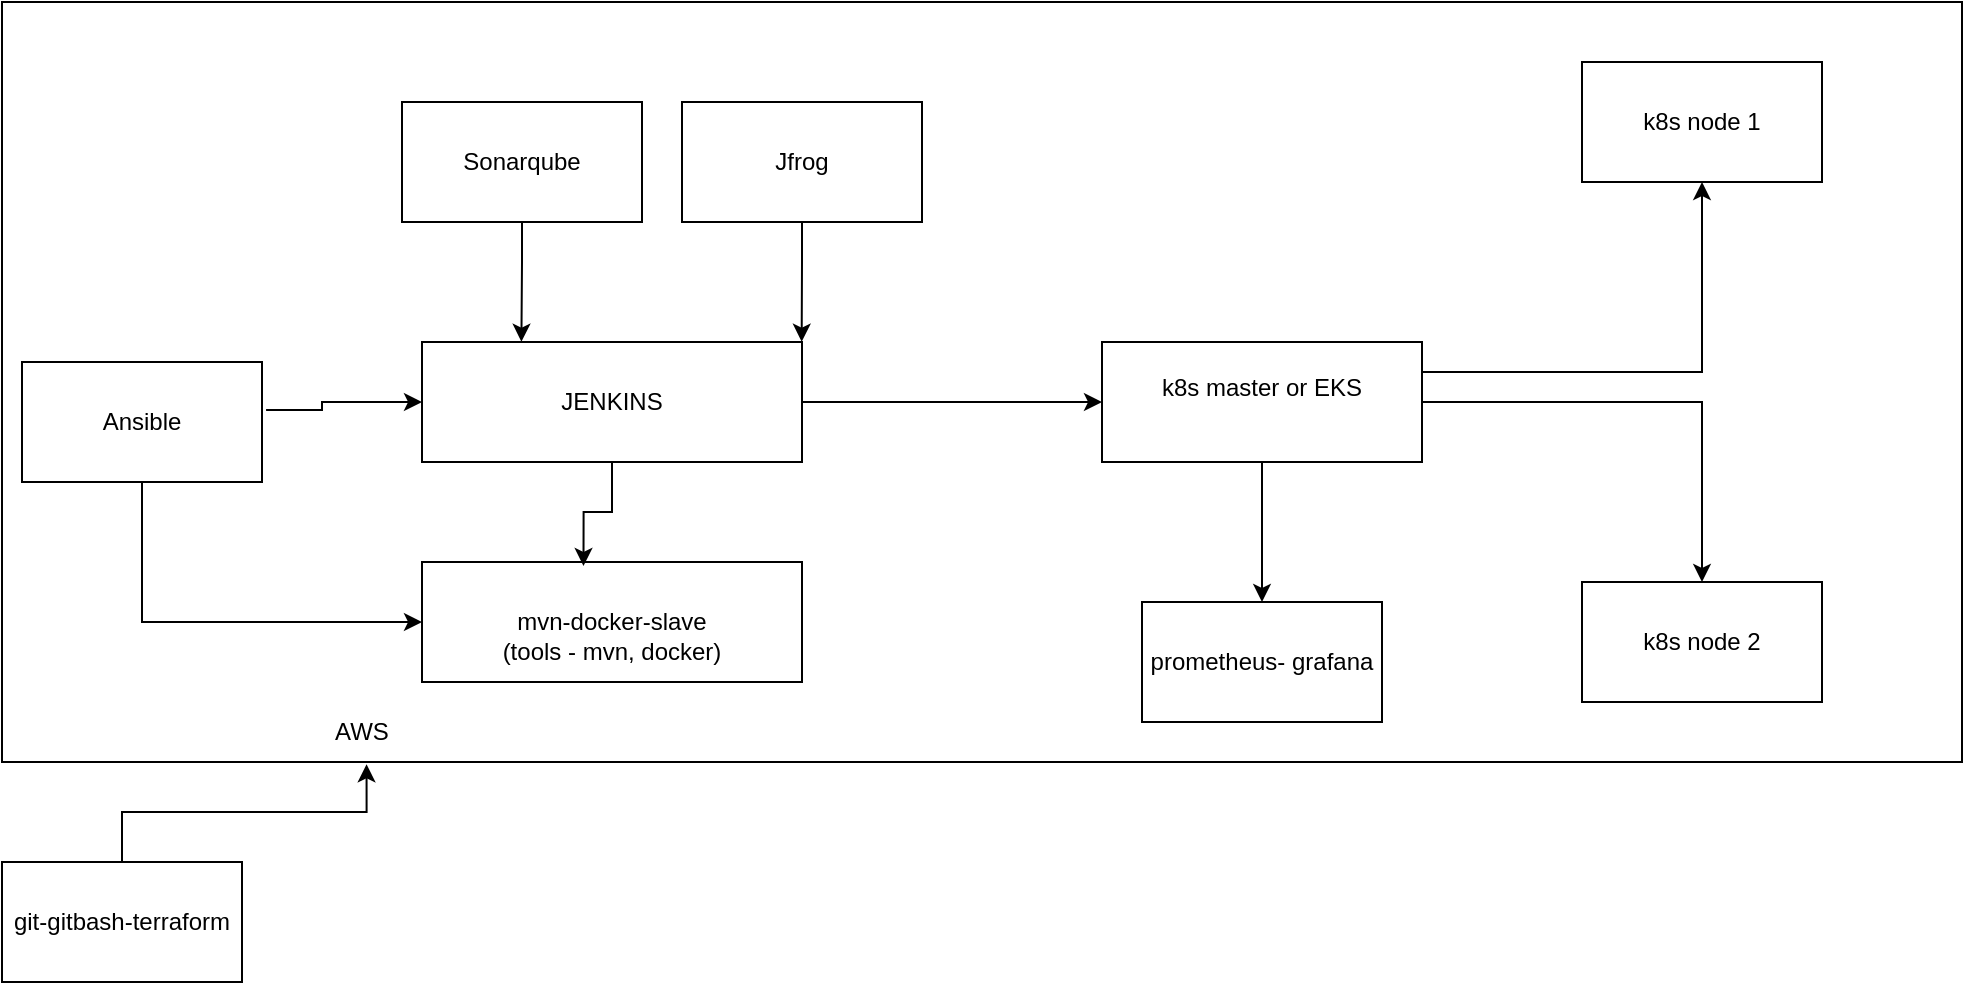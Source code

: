 <mxfile version="24.5.3" type="github">
  <diagram name="Page-1" id="W2ijGfNVY5RY6CdKTio8">
    <mxGraphModel dx="1900" dy="530" grid="1" gridSize="10" guides="1" tooltips="1" connect="1" arrows="1" fold="1" page="1" pageScale="1" pageWidth="850" pageHeight="1100" math="0" shadow="0">
      <root>
        <mxCell id="0" />
        <mxCell id="1" parent="0" />
        <mxCell id="RCtUjY9NBdNXg9vCAyJ_-5" value="" style="rounded=0;whiteSpace=wrap;html=1;" vertex="1" parent="1">
          <mxGeometry x="-70" y="30" width="980" height="380" as="geometry" />
        </mxCell>
        <mxCell id="TD2LkPMqp8vX47pTRXvW-1" value="k8s node 1" style="rounded=0;whiteSpace=wrap;html=1;" parent="1" vertex="1">
          <mxGeometry x="720" y="60" width="120" height="60" as="geometry" />
        </mxCell>
        <mxCell id="TD2LkPMqp8vX47pTRXvW-2" value="k8s node 2" style="rounded=0;whiteSpace=wrap;html=1;" parent="1" vertex="1">
          <mxGeometry x="720" y="320" width="120" height="60" as="geometry" />
        </mxCell>
        <mxCell id="TD2LkPMqp8vX47pTRXvW-6" style="edgeStyle=orthogonalEdgeStyle;rounded=0;orthogonalLoop=1;jettySize=auto;html=1;exitX=1;exitY=0.25;exitDx=0;exitDy=0;entryX=0.5;entryY=1;entryDx=0;entryDy=0;" parent="1" source="TD2LkPMqp8vX47pTRXvW-4" target="TD2LkPMqp8vX47pTRXvW-1" edge="1">
          <mxGeometry relative="1" as="geometry" />
        </mxCell>
        <mxCell id="TD2LkPMqp8vX47pTRXvW-7" style="edgeStyle=orthogonalEdgeStyle;rounded=0;orthogonalLoop=1;jettySize=auto;html=1;exitX=1;exitY=0.5;exitDx=0;exitDy=0;entryX=0.5;entryY=0;entryDx=0;entryDy=0;" parent="1" source="TD2LkPMqp8vX47pTRXvW-4" target="TD2LkPMqp8vX47pTRXvW-2" edge="1">
          <mxGeometry relative="1" as="geometry" />
        </mxCell>
        <mxCell id="TD2LkPMqp8vX47pTRXvW-20" style="edgeStyle=orthogonalEdgeStyle;rounded=0;orthogonalLoop=1;jettySize=auto;html=1;exitX=0.5;exitY=1;exitDx=0;exitDy=0;" parent="1" source="TD2LkPMqp8vX47pTRXvW-4" target="TD2LkPMqp8vX47pTRXvW-19" edge="1">
          <mxGeometry relative="1" as="geometry" />
        </mxCell>
        <mxCell id="TD2LkPMqp8vX47pTRXvW-4" value="&lt;div&gt;&lt;br&gt;&lt;/div&gt;&lt;div&gt;k8s master or EKS&lt;br&gt;&lt;/div&gt;&lt;div&gt;&lt;br&gt;&lt;/div&gt;&lt;div&gt;&lt;br&gt;&lt;/div&gt;" style="rounded=0;whiteSpace=wrap;html=1;" parent="1" vertex="1">
          <mxGeometry x="480" y="200" width="160" height="60" as="geometry" />
        </mxCell>
        <mxCell id="TD2LkPMqp8vX47pTRXvW-10" style="edgeStyle=orthogonalEdgeStyle;rounded=0;orthogonalLoop=1;jettySize=auto;html=1;" parent="1" source="TD2LkPMqp8vX47pTRXvW-8" target="TD2LkPMqp8vX47pTRXvW-4" edge="1">
          <mxGeometry relative="1" as="geometry" />
        </mxCell>
        <mxCell id="TD2LkPMqp8vX47pTRXvW-8" value="JENKINS" style="rounded=0;whiteSpace=wrap;html=1;" parent="1" vertex="1">
          <mxGeometry x="140" y="200" width="190" height="60" as="geometry" />
        </mxCell>
        <mxCell id="RCtUjY9NBdNXg9vCAyJ_-3" style="edgeStyle=orthogonalEdgeStyle;rounded=0;orthogonalLoop=1;jettySize=auto;html=1;entryX=0.186;entryY=1.003;entryDx=0;entryDy=0;entryPerimeter=0;" edge="1" parent="1" source="TD2LkPMqp8vX47pTRXvW-11" target="RCtUjY9NBdNXg9vCAyJ_-5">
          <mxGeometry relative="1" as="geometry">
            <mxPoint x="120" y="430" as="targetPoint" />
          </mxGeometry>
        </mxCell>
        <mxCell id="TD2LkPMqp8vX47pTRXvW-11" value="git-gitbash-terraform" style="rounded=0;whiteSpace=wrap;html=1;" parent="1" vertex="1">
          <mxGeometry x="-70" y="460" width="120" height="60" as="geometry" />
        </mxCell>
        <mxCell id="TD2LkPMqp8vX47pTRXvW-12" value="&lt;div&gt;&lt;br&gt;&lt;/div&gt;&lt;div&gt;mvn-docker-slave&lt;/div&gt;&lt;div&gt;(tools - mvn, docker)&lt;br&gt;&lt;/div&gt;" style="rounded=0;whiteSpace=wrap;html=1;" parent="1" vertex="1">
          <mxGeometry x="140" y="310" width="190" height="60" as="geometry" />
        </mxCell>
        <mxCell id="TD2LkPMqp8vX47pTRXvW-18" style="edgeStyle=orthogonalEdgeStyle;rounded=0;orthogonalLoop=1;jettySize=auto;html=1;exitX=0.5;exitY=1;exitDx=0;exitDy=0;entryX=0.425;entryY=0.033;entryDx=0;entryDy=0;entryPerimeter=0;" parent="1" source="TD2LkPMqp8vX47pTRXvW-8" target="TD2LkPMqp8vX47pTRXvW-12" edge="1">
          <mxGeometry relative="1" as="geometry" />
        </mxCell>
        <mxCell id="TD2LkPMqp8vX47pTRXvW-19" value="prometheus- grafana" style="rounded=0;whiteSpace=wrap;html=1;" parent="1" vertex="1">
          <mxGeometry x="500" y="330" width="120" height="60" as="geometry" />
        </mxCell>
        <mxCell id="RCtUjY9NBdNXg9vCAyJ_-2" style="edgeStyle=orthogonalEdgeStyle;rounded=0;orthogonalLoop=1;jettySize=auto;html=1;exitX=1.017;exitY=0.4;exitDx=0;exitDy=0;entryX=0;entryY=0.5;entryDx=0;entryDy=0;exitPerimeter=0;" edge="1" parent="1" source="RCtUjY9NBdNXg9vCAyJ_-1" target="TD2LkPMqp8vX47pTRXvW-8">
          <mxGeometry relative="1" as="geometry">
            <Array as="points">
              <mxPoint x="90" y="234" />
              <mxPoint x="90" y="230" />
            </Array>
          </mxGeometry>
        </mxCell>
        <mxCell id="RCtUjY9NBdNXg9vCAyJ_-10" style="edgeStyle=orthogonalEdgeStyle;rounded=0;orthogonalLoop=1;jettySize=auto;html=1;exitX=0.5;exitY=1;exitDx=0;exitDy=0;entryX=0;entryY=0.5;entryDx=0;entryDy=0;" edge="1" parent="1" source="RCtUjY9NBdNXg9vCAyJ_-1" target="TD2LkPMqp8vX47pTRXvW-12">
          <mxGeometry relative="1" as="geometry" />
        </mxCell>
        <mxCell id="RCtUjY9NBdNXg9vCAyJ_-1" value="Ansible" style="rounded=0;whiteSpace=wrap;html=1;" vertex="1" parent="1">
          <mxGeometry x="-60" y="210" width="120" height="60" as="geometry" />
        </mxCell>
        <mxCell id="RCtUjY9NBdNXg9vCAyJ_-7" value="AWS" style="text;html=1;align=center;verticalAlign=middle;whiteSpace=wrap;rounded=0;" vertex="1" parent="1">
          <mxGeometry x="80" y="380" width="60" height="30" as="geometry" />
        </mxCell>
        <mxCell id="RCtUjY9NBdNXg9vCAyJ_-11" value="Jfrog" style="rounded=0;whiteSpace=wrap;html=1;" vertex="1" parent="1">
          <mxGeometry x="270" y="80" width="120" height="60" as="geometry" />
        </mxCell>
        <mxCell id="RCtUjY9NBdNXg9vCAyJ_-12" value="Sonarqube" style="rounded=0;whiteSpace=wrap;html=1;" vertex="1" parent="1">
          <mxGeometry x="130" y="80" width="120" height="60" as="geometry" />
        </mxCell>
        <mxCell id="RCtUjY9NBdNXg9vCAyJ_-13" style="edgeStyle=orthogonalEdgeStyle;rounded=0;orthogonalLoop=1;jettySize=auto;html=1;entryX=0.265;entryY=0.447;entryDx=0;entryDy=0;entryPerimeter=0;" edge="1" parent="1" source="RCtUjY9NBdNXg9vCAyJ_-12" target="RCtUjY9NBdNXg9vCAyJ_-5">
          <mxGeometry relative="1" as="geometry" />
        </mxCell>
        <mxCell id="RCtUjY9NBdNXg9vCAyJ_-14" style="edgeStyle=orthogonalEdgeStyle;rounded=0;orthogonalLoop=1;jettySize=auto;html=1;entryX=0.408;entryY=0.447;entryDx=0;entryDy=0;entryPerimeter=0;" edge="1" parent="1" source="RCtUjY9NBdNXg9vCAyJ_-11" target="RCtUjY9NBdNXg9vCAyJ_-5">
          <mxGeometry relative="1" as="geometry" />
        </mxCell>
      </root>
    </mxGraphModel>
  </diagram>
</mxfile>
